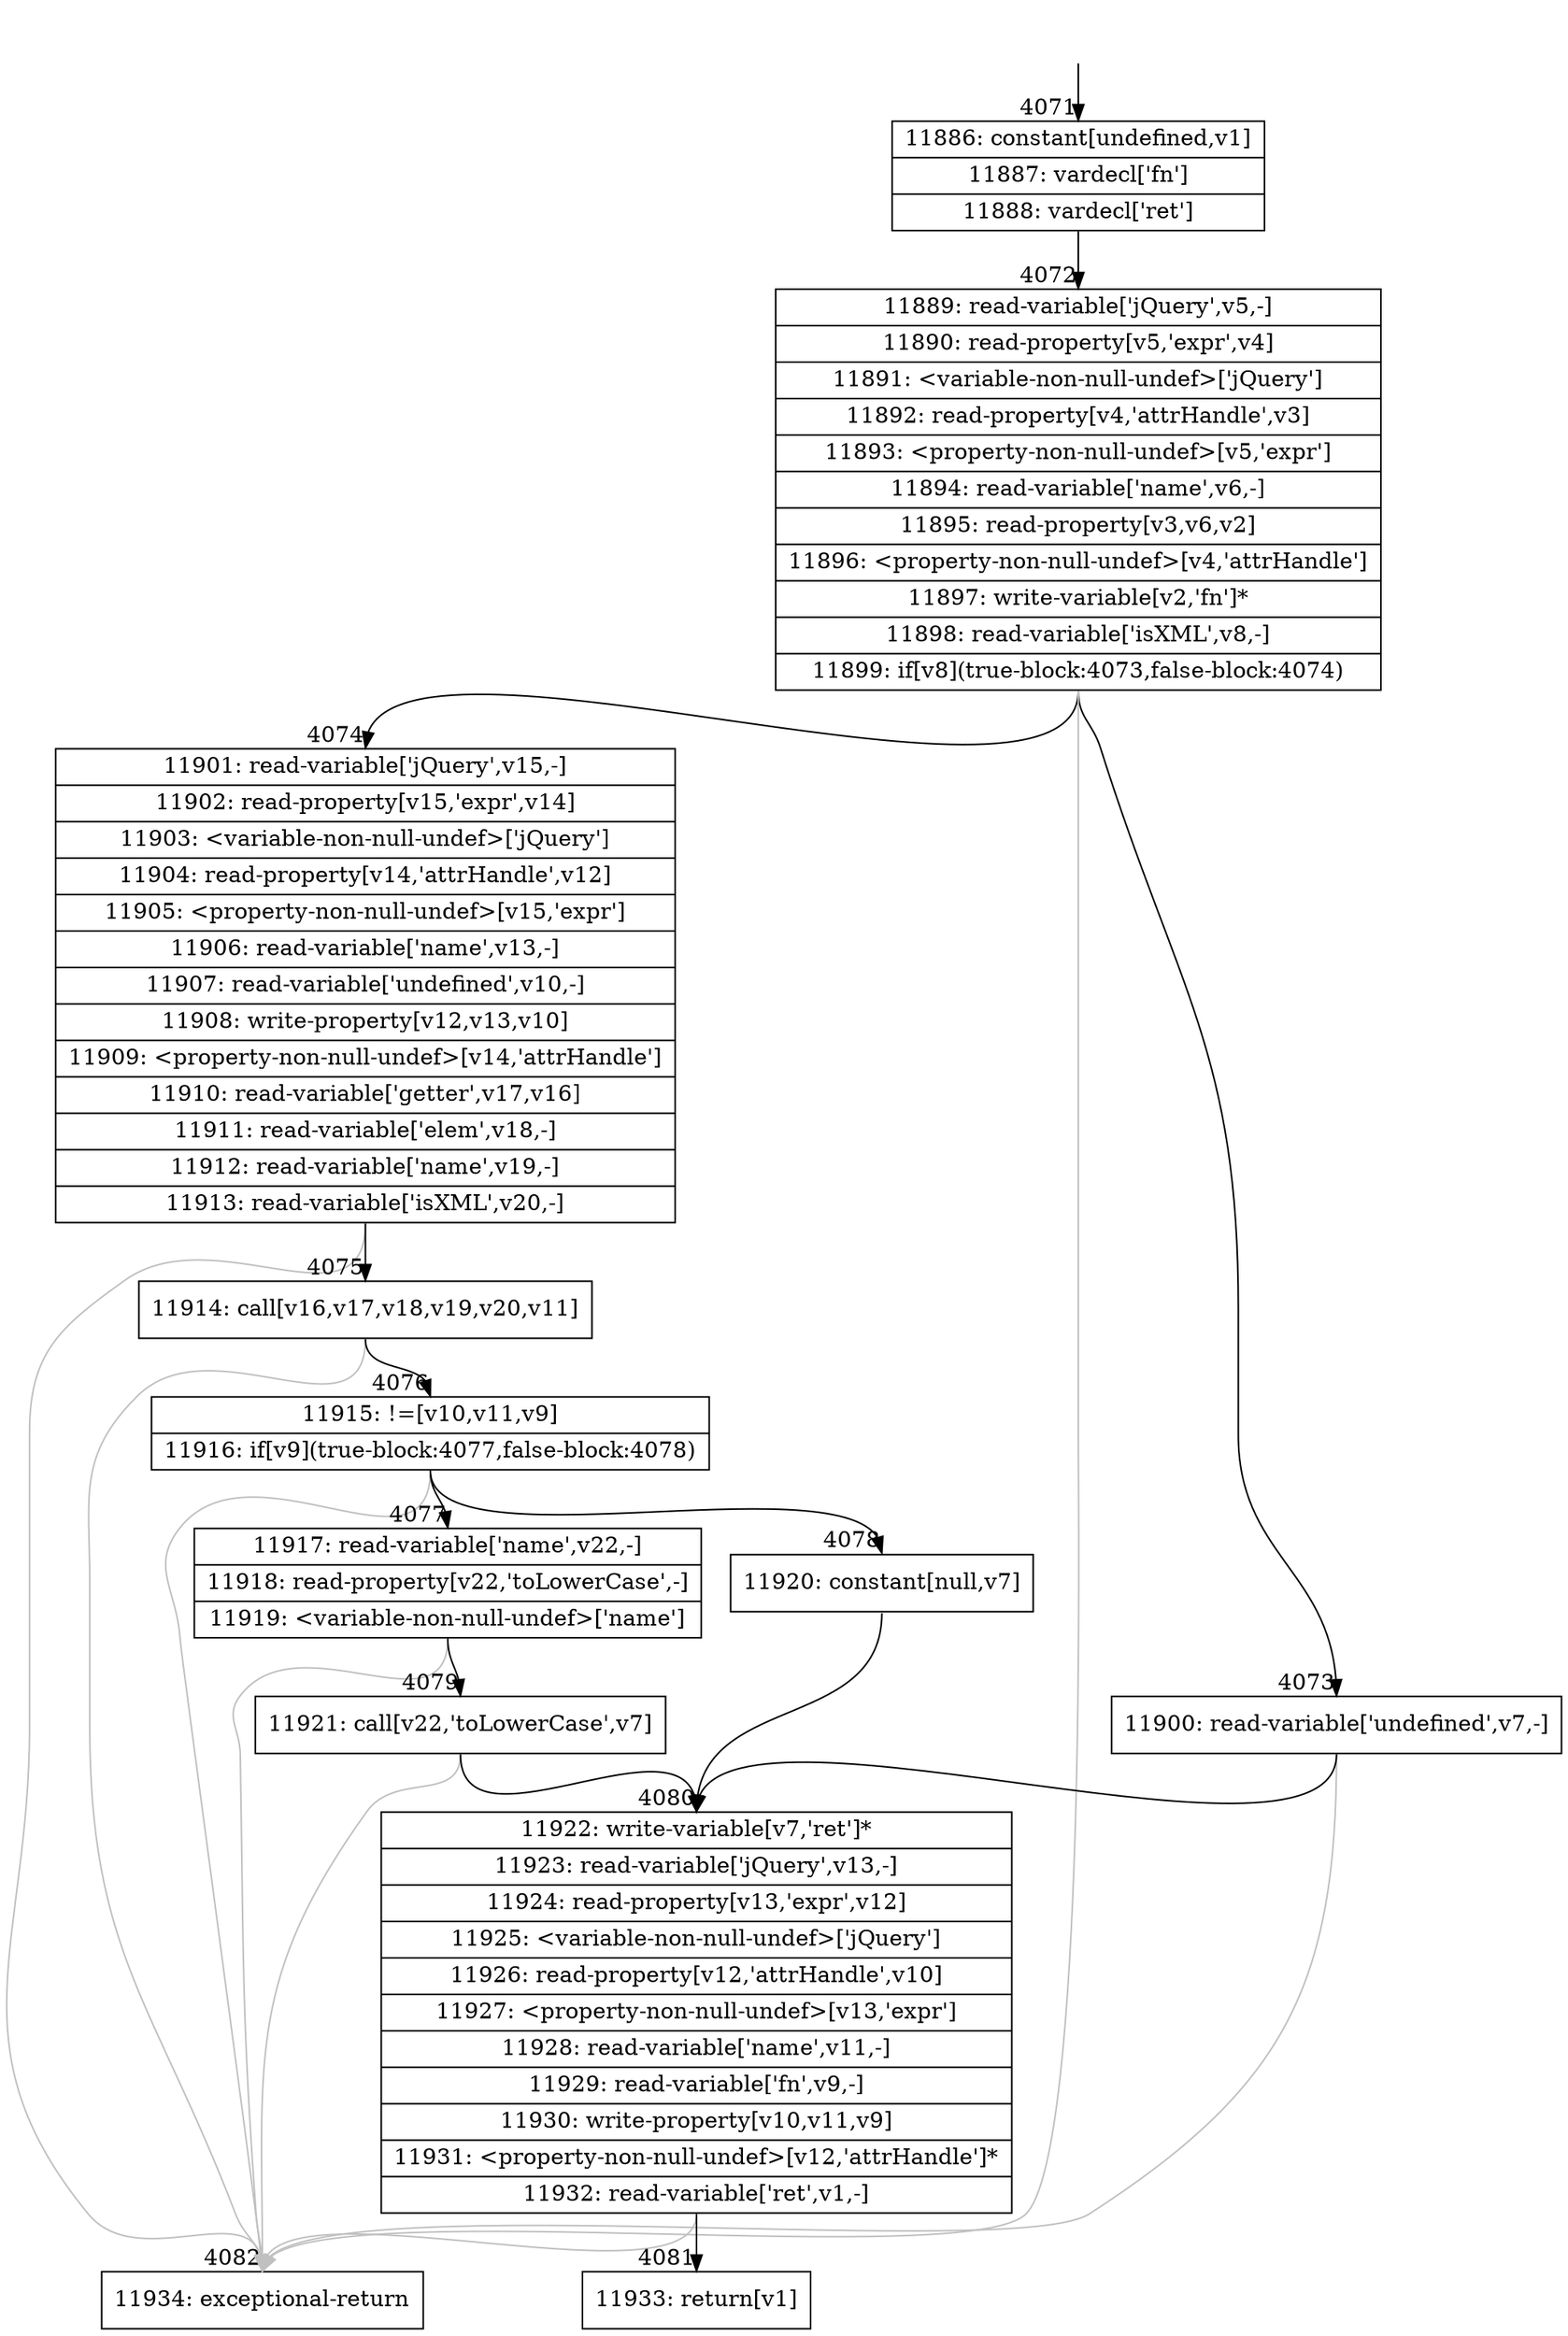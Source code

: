 digraph {
rankdir="TD"
BB_entry269[shape=none,label=""];
BB_entry269 -> BB4071 [tailport=s, headport=n, headlabel="    4071"]
BB4071 [shape=record label="{11886: constant[undefined,v1]|11887: vardecl['fn']|11888: vardecl['ret']}" ] 
BB4071 -> BB4072 [tailport=s, headport=n, headlabel="      4072"]
BB4072 [shape=record label="{11889: read-variable['jQuery',v5,-]|11890: read-property[v5,'expr',v4]|11891: \<variable-non-null-undef\>['jQuery']|11892: read-property[v4,'attrHandle',v3]|11893: \<property-non-null-undef\>[v5,'expr']|11894: read-variable['name',v6,-]|11895: read-property[v3,v6,v2]|11896: \<property-non-null-undef\>[v4,'attrHandle']|11897: write-variable[v2,'fn']*|11898: read-variable['isXML',v8,-]|11899: if[v8](true-block:4073,false-block:4074)}" ] 
BB4072 -> BB4073 [tailport=s, headport=n, headlabel="      4073"]
BB4072 -> BB4074 [tailport=s, headport=n, headlabel="      4074"]
BB4072 -> BB4082 [tailport=s, headport=n, color=gray, headlabel="      4082"]
BB4073 [shape=record label="{11900: read-variable['undefined',v7,-]}" ] 
BB4073 -> BB4080 [tailport=s, headport=n, headlabel="      4080"]
BB4073 -> BB4082 [tailport=s, headport=n, color=gray]
BB4074 [shape=record label="{11901: read-variable['jQuery',v15,-]|11902: read-property[v15,'expr',v14]|11903: \<variable-non-null-undef\>['jQuery']|11904: read-property[v14,'attrHandle',v12]|11905: \<property-non-null-undef\>[v15,'expr']|11906: read-variable['name',v13,-]|11907: read-variable['undefined',v10,-]|11908: write-property[v12,v13,v10]|11909: \<property-non-null-undef\>[v14,'attrHandle']|11910: read-variable['getter',v17,v16]|11911: read-variable['elem',v18,-]|11912: read-variable['name',v19,-]|11913: read-variable['isXML',v20,-]}" ] 
BB4074 -> BB4075 [tailport=s, headport=n, headlabel="      4075"]
BB4074 -> BB4082 [tailport=s, headport=n, color=gray]
BB4075 [shape=record label="{11914: call[v16,v17,v18,v19,v20,v11]}" ] 
BB4075 -> BB4076 [tailport=s, headport=n, headlabel="      4076"]
BB4075 -> BB4082 [tailport=s, headport=n, color=gray]
BB4076 [shape=record label="{11915: !=[v10,v11,v9]|11916: if[v9](true-block:4077,false-block:4078)}" ] 
BB4076 -> BB4077 [tailport=s, headport=n, headlabel="      4077"]
BB4076 -> BB4078 [tailport=s, headport=n, headlabel="      4078"]
BB4076 -> BB4082 [tailport=s, headport=n, color=gray]
BB4077 [shape=record label="{11917: read-variable['name',v22,-]|11918: read-property[v22,'toLowerCase',-]|11919: \<variable-non-null-undef\>['name']}" ] 
BB4077 -> BB4079 [tailport=s, headport=n, headlabel="      4079"]
BB4077 -> BB4082 [tailport=s, headport=n, color=gray]
BB4078 [shape=record label="{11920: constant[null,v7]}" ] 
BB4078 -> BB4080 [tailport=s, headport=n]
BB4079 [shape=record label="{11921: call[v22,'toLowerCase',v7]}" ] 
BB4079 -> BB4080 [tailport=s, headport=n]
BB4079 -> BB4082 [tailport=s, headport=n, color=gray]
BB4080 [shape=record label="{11922: write-variable[v7,'ret']*|11923: read-variable['jQuery',v13,-]|11924: read-property[v13,'expr',v12]|11925: \<variable-non-null-undef\>['jQuery']|11926: read-property[v12,'attrHandle',v10]|11927: \<property-non-null-undef\>[v13,'expr']|11928: read-variable['name',v11,-]|11929: read-variable['fn',v9,-]|11930: write-property[v10,v11,v9]|11931: \<property-non-null-undef\>[v12,'attrHandle']*|11932: read-variable['ret',v1,-]}" ] 
BB4080 -> BB4081 [tailport=s, headport=n, headlabel="      4081"]
BB4080 -> BB4082 [tailport=s, headport=n, color=gray]
BB4081 [shape=record label="{11933: return[v1]}" ] 
BB4082 [shape=record label="{11934: exceptional-return}" ] 
}
